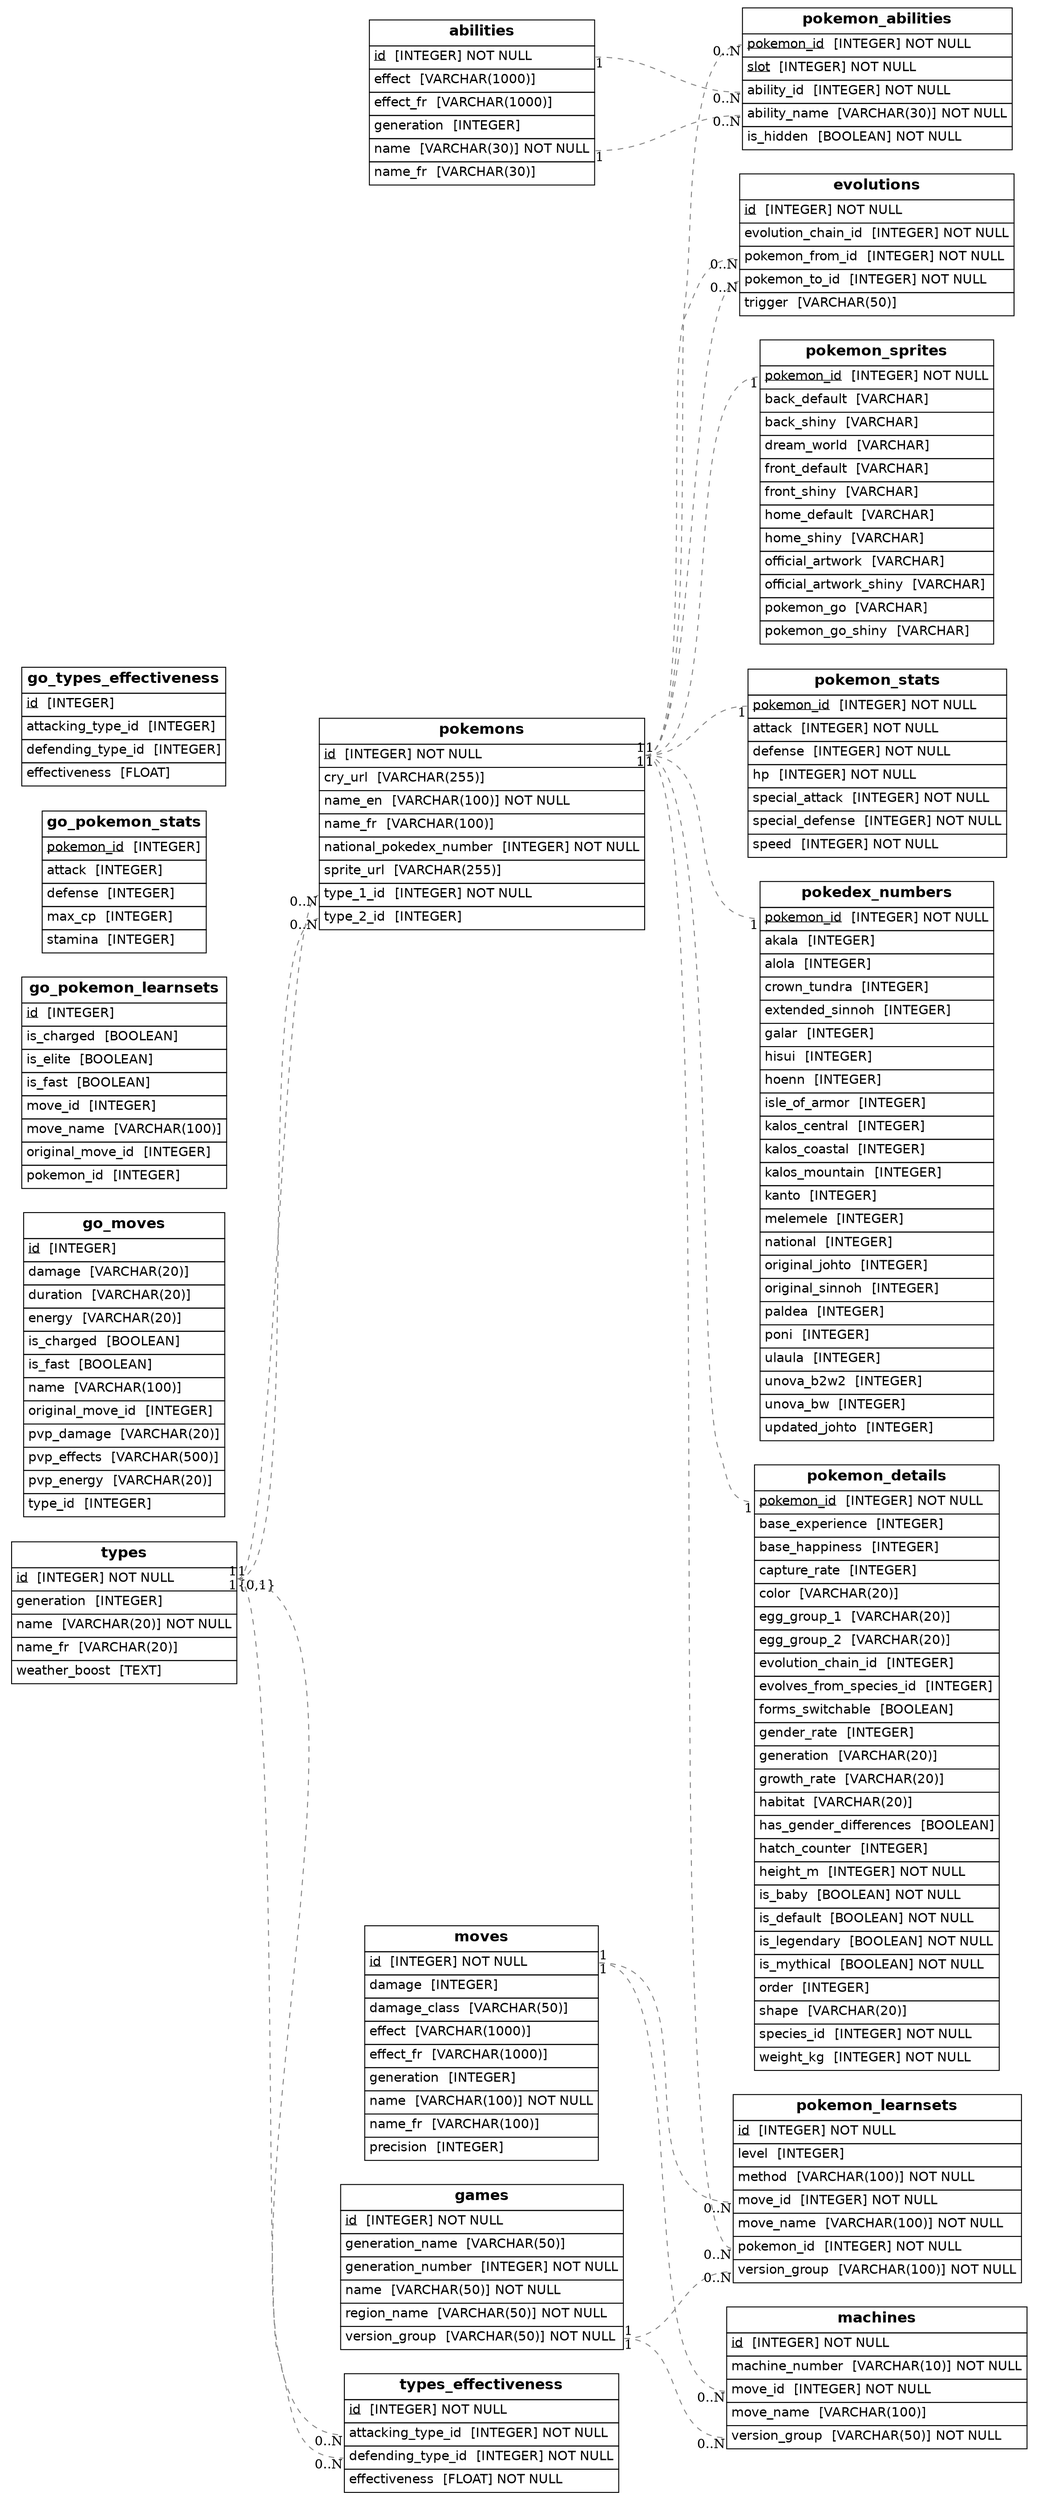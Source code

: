 
      graph {
         graph [rankdir=LR];
         node [label="\N",
             shape=plaintext
         ];
         edge [color=gray50,
             minlen=2,
             style=dashed
         ];
      
"abilities" [label=<<FONT FACE="Helvetica"><TABLE BORDER="0" CELLBORDER="1" CELLPADDING="4" CELLSPACING="0"><TR><TD><B><FONT POINT-SIZE="16">abilities</FONT></B></TD></TR><TR><TD ALIGN="LEFT" PORT="id"><u><FONT>id</FONT></u> <FONT> [INTEGER]</FONT> NOT NULL</TD></TR><TR><TD ALIGN="LEFT" PORT="effect"><FONT>effect</FONT> <FONT> [VARCHAR(1000)]</FONT></TD></TR><TR><TD ALIGN="LEFT" PORT="effect_fr"><FONT>effect_fr</FONT> <FONT> [VARCHAR(1000)]</FONT></TD></TR><TR><TD ALIGN="LEFT" PORT="generation"><FONT>generation</FONT> <FONT> [INTEGER]</FONT></TD></TR><TR><TD ALIGN="LEFT" PORT="name"><FONT>name</FONT> <FONT> [VARCHAR(30)]</FONT> NOT NULL</TD></TR><TR><TD ALIGN="LEFT" PORT="name_fr"><FONT>name_fr</FONT> <FONT> [VARCHAR(30)]</FONT></TD></TR></TABLE></FONT>>];
"evolutions" [label=<<FONT FACE="Helvetica"><TABLE BORDER="0" CELLBORDER="1" CELLPADDING="4" CELLSPACING="0"><TR><TD><B><FONT POINT-SIZE="16">evolutions</FONT></B></TD></TR><TR><TD ALIGN="LEFT" PORT="id"><u><FONT>id</FONT></u> <FONT> [INTEGER]</FONT> NOT NULL</TD></TR><TR><TD ALIGN="LEFT" PORT="evolution_chain_id"><FONT>evolution_chain_id</FONT> <FONT> [INTEGER]</FONT> NOT NULL</TD></TR><TR><TD ALIGN="LEFT" PORT="pokemon_from_id"><FONT>pokemon_from_id</FONT> <FONT> [INTEGER]</FONT> NOT NULL</TD></TR><TR><TD ALIGN="LEFT" PORT="pokemon_to_id"><FONT>pokemon_to_id</FONT> <FONT> [INTEGER]</FONT> NOT NULL</TD></TR><TR><TD ALIGN="LEFT" PORT="trigger"><FONT>trigger</FONT> <FONT> [VARCHAR(50)]</FONT></TD></TR></TABLE></FONT>>];
"pokemons" [label=<<FONT FACE="Helvetica"><TABLE BORDER="0" CELLBORDER="1" CELLPADDING="4" CELLSPACING="0"><TR><TD><B><FONT POINT-SIZE="16">pokemons</FONT></B></TD></TR><TR><TD ALIGN="LEFT" PORT="id"><u><FONT>id</FONT></u> <FONT> [INTEGER]</FONT> NOT NULL</TD></TR><TR><TD ALIGN="LEFT" PORT="cry_url"><FONT>cry_url</FONT> <FONT> [VARCHAR(255)]</FONT></TD></TR><TR><TD ALIGN="LEFT" PORT="name_en"><FONT>name_en</FONT> <FONT> [VARCHAR(100)]</FONT> NOT NULL</TD></TR><TR><TD ALIGN="LEFT" PORT="name_fr"><FONT>name_fr</FONT> <FONT> [VARCHAR(100)]</FONT></TD></TR><TR><TD ALIGN="LEFT" PORT="national_pokedex_number"><FONT>national_pokedex_number</FONT> <FONT> [INTEGER]</FONT> NOT NULL</TD></TR><TR><TD ALIGN="LEFT" PORT="sprite_url"><FONT>sprite_url</FONT> <FONT> [VARCHAR(255)]</FONT></TD></TR><TR><TD ALIGN="LEFT" PORT="type_1_id"><FONT>type_1_id</FONT> <FONT> [INTEGER]</FONT> NOT NULL</TD></TR><TR><TD ALIGN="LEFT" PORT="type_2_id"><FONT>type_2_id</FONT> <FONT> [INTEGER]</FONT></TD></TR></TABLE></FONT>>];
"types" [label=<<FONT FACE="Helvetica"><TABLE BORDER="0" CELLBORDER="1" CELLPADDING="4" CELLSPACING="0"><TR><TD><B><FONT POINT-SIZE="16">types</FONT></B></TD></TR><TR><TD ALIGN="LEFT" PORT="id"><u><FONT>id</FONT></u> <FONT> [INTEGER]</FONT> NOT NULL</TD></TR><TR><TD ALIGN="LEFT" PORT="generation"><FONT>generation</FONT> <FONT> [INTEGER]</FONT></TD></TR><TR><TD ALIGN="LEFT" PORT="name"><FONT>name</FONT> <FONT> [VARCHAR(20)]</FONT> NOT NULL</TD></TR><TR><TD ALIGN="LEFT" PORT="name_fr"><FONT>name_fr</FONT> <FONT> [VARCHAR(20)]</FONT></TD></TR><TR><TD ALIGN="LEFT" PORT="weather_boost"><FONT>weather_boost</FONT> <FONT> [TEXT]</FONT></TD></TR></TABLE></FONT>>];
"games" [label=<<FONT FACE="Helvetica"><TABLE BORDER="0" CELLBORDER="1" CELLPADDING="4" CELLSPACING="0"><TR><TD><B><FONT POINT-SIZE="16">games</FONT></B></TD></TR><TR><TD ALIGN="LEFT" PORT="id"><u><FONT>id</FONT></u> <FONT> [INTEGER]</FONT> NOT NULL</TD></TR><TR><TD ALIGN="LEFT" PORT="generation_name"><FONT>generation_name</FONT> <FONT> [VARCHAR(50)]</FONT></TD></TR><TR><TD ALIGN="LEFT" PORT="generation_number"><FONT>generation_number</FONT> <FONT> [INTEGER]</FONT> NOT NULL</TD></TR><TR><TD ALIGN="LEFT" PORT="name"><FONT>name</FONT> <FONT> [VARCHAR(50)]</FONT> NOT NULL</TD></TR><TR><TD ALIGN="LEFT" PORT="region_name"><FONT>region_name</FONT> <FONT> [VARCHAR(50)]</FONT> NOT NULL</TD></TR><TR><TD ALIGN="LEFT" PORT="version_group"><FONT>version_group</FONT> <FONT> [VARCHAR(50)]</FONT> NOT NULL</TD></TR></TABLE></FONT>>];
"go_moves" [label=<<FONT FACE="Helvetica"><TABLE BORDER="0" CELLBORDER="1" CELLPADDING="4" CELLSPACING="0"><TR><TD><B><FONT POINT-SIZE="16">go_moves</FONT></B></TD></TR><TR><TD ALIGN="LEFT" PORT="id"><u><FONT>id</FONT></u> <FONT> [INTEGER]</FONT></TD></TR><TR><TD ALIGN="LEFT" PORT="damage"><FONT>damage</FONT> <FONT> [VARCHAR(20)]</FONT></TD></TR><TR><TD ALIGN="LEFT" PORT="duration"><FONT>duration</FONT> <FONT> [VARCHAR(20)]</FONT></TD></TR><TR><TD ALIGN="LEFT" PORT="energy"><FONT>energy</FONT> <FONT> [VARCHAR(20)]</FONT></TD></TR><TR><TD ALIGN="LEFT" PORT="is_charged"><FONT>is_charged</FONT> <FONT> [BOOLEAN]</FONT></TD></TR><TR><TD ALIGN="LEFT" PORT="is_fast"><FONT>is_fast</FONT> <FONT> [BOOLEAN]</FONT></TD></TR><TR><TD ALIGN="LEFT" PORT="name"><FONT>name</FONT> <FONT> [VARCHAR(100)]</FONT></TD></TR><TR><TD ALIGN="LEFT" PORT="original_move_id"><FONT>original_move_id</FONT> <FONT> [INTEGER]</FONT></TD></TR><TR><TD ALIGN="LEFT" PORT="pvp_damage"><FONT>pvp_damage</FONT> <FONT> [VARCHAR(20)]</FONT></TD></TR><TR><TD ALIGN="LEFT" PORT="pvp_effects"><FONT>pvp_effects</FONT> <FONT> [VARCHAR(500)]</FONT></TD></TR><TR><TD ALIGN="LEFT" PORT="pvp_energy"><FONT>pvp_energy</FONT> <FONT> [VARCHAR(20)]</FONT></TD></TR><TR><TD ALIGN="LEFT" PORT="type_id"><FONT>type_id</FONT> <FONT> [INTEGER]</FONT></TD></TR></TABLE></FONT>>];
"go_pokemon_learnsets" [label=<<FONT FACE="Helvetica"><TABLE BORDER="0" CELLBORDER="1" CELLPADDING="4" CELLSPACING="0"><TR><TD><B><FONT POINT-SIZE="16">go_pokemon_learnsets</FONT></B></TD></TR><TR><TD ALIGN="LEFT" PORT="id"><u><FONT>id</FONT></u> <FONT> [INTEGER]</FONT></TD></TR><TR><TD ALIGN="LEFT" PORT="is_charged"><FONT>is_charged</FONT> <FONT> [BOOLEAN]</FONT></TD></TR><TR><TD ALIGN="LEFT" PORT="is_elite"><FONT>is_elite</FONT> <FONT> [BOOLEAN]</FONT></TD></TR><TR><TD ALIGN="LEFT" PORT="is_fast"><FONT>is_fast</FONT> <FONT> [BOOLEAN]</FONT></TD></TR><TR><TD ALIGN="LEFT" PORT="move_id"><FONT>move_id</FONT> <FONT> [INTEGER]</FONT></TD></TR><TR><TD ALIGN="LEFT" PORT="move_name"><FONT>move_name</FONT> <FONT> [VARCHAR(100)]</FONT></TD></TR><TR><TD ALIGN="LEFT" PORT="original_move_id"><FONT>original_move_id</FONT> <FONT> [INTEGER]</FONT></TD></TR><TR><TD ALIGN="LEFT" PORT="pokemon_id"><FONT>pokemon_id</FONT> <FONT> [INTEGER]</FONT></TD></TR></TABLE></FONT>>];
"go_pokemon_stats" [label=<<FONT FACE="Helvetica"><TABLE BORDER="0" CELLBORDER="1" CELLPADDING="4" CELLSPACING="0"><TR><TD><B><FONT POINT-SIZE="16">go_pokemon_stats</FONT></B></TD></TR><TR><TD ALIGN="LEFT" PORT="pokemon_id"><u><FONT>pokemon_id</FONT></u> <FONT> [INTEGER]</FONT></TD></TR><TR><TD ALIGN="LEFT" PORT="attack"><FONT>attack</FONT> <FONT> [INTEGER]</FONT></TD></TR><TR><TD ALIGN="LEFT" PORT="defense"><FONT>defense</FONT> <FONT> [INTEGER]</FONT></TD></TR><TR><TD ALIGN="LEFT" PORT="max_cp"><FONT>max_cp</FONT> <FONT> [INTEGER]</FONT></TD></TR><TR><TD ALIGN="LEFT" PORT="stamina"><FONT>stamina</FONT> <FONT> [INTEGER]</FONT></TD></TR></TABLE></FONT>>];
"go_types_effectiveness" [label=<<FONT FACE="Helvetica"><TABLE BORDER="0" CELLBORDER="1" CELLPADDING="4" CELLSPACING="0"><TR><TD><B><FONT POINT-SIZE="16">go_types_effectiveness</FONT></B></TD></TR><TR><TD ALIGN="LEFT" PORT="id"><u><FONT>id</FONT></u> <FONT> [INTEGER]</FONT></TD></TR><TR><TD ALIGN="LEFT" PORT="attacking_type_id"><FONT>attacking_type_id</FONT> <FONT> [INTEGER]</FONT></TD></TR><TR><TD ALIGN="LEFT" PORT="defending_type_id"><FONT>defending_type_id</FONT> <FONT> [INTEGER]</FONT></TD></TR><TR><TD ALIGN="LEFT" PORT="effectiveness"><FONT>effectiveness</FONT> <FONT> [FLOAT]</FONT></TD></TR></TABLE></FONT>>];
"machines" [label=<<FONT FACE="Helvetica"><TABLE BORDER="0" CELLBORDER="1" CELLPADDING="4" CELLSPACING="0"><TR><TD><B><FONT POINT-SIZE="16">machines</FONT></B></TD></TR><TR><TD ALIGN="LEFT" PORT="id"><u><FONT>id</FONT></u> <FONT> [INTEGER]</FONT> NOT NULL</TD></TR><TR><TD ALIGN="LEFT" PORT="machine_number"><FONT>machine_number</FONT> <FONT> [VARCHAR(10)]</FONT> NOT NULL</TD></TR><TR><TD ALIGN="LEFT" PORT="move_id"><FONT>move_id</FONT> <FONT> [INTEGER]</FONT> NOT NULL</TD></TR><TR><TD ALIGN="LEFT" PORT="move_name"><FONT>move_name</FONT> <FONT> [VARCHAR(100)]</FONT></TD></TR><TR><TD ALIGN="LEFT" PORT="version_group"><FONT>version_group</FONT> <FONT> [VARCHAR(50)]</FONT> NOT NULL</TD></TR></TABLE></FONT>>];
"moves" [label=<<FONT FACE="Helvetica"><TABLE BORDER="0" CELLBORDER="1" CELLPADDING="4" CELLSPACING="0"><TR><TD><B><FONT POINT-SIZE="16">moves</FONT></B></TD></TR><TR><TD ALIGN="LEFT" PORT="id"><u><FONT>id</FONT></u> <FONT> [INTEGER]</FONT> NOT NULL</TD></TR><TR><TD ALIGN="LEFT" PORT="damage"><FONT>damage</FONT> <FONT> [INTEGER]</FONT></TD></TR><TR><TD ALIGN="LEFT" PORT="damage_class"><FONT>damage_class</FONT> <FONT> [VARCHAR(50)]</FONT></TD></TR><TR><TD ALIGN="LEFT" PORT="effect"><FONT>effect</FONT> <FONT> [VARCHAR(1000)]</FONT></TD></TR><TR><TD ALIGN="LEFT" PORT="effect_fr"><FONT>effect_fr</FONT> <FONT> [VARCHAR(1000)]</FONT></TD></TR><TR><TD ALIGN="LEFT" PORT="generation"><FONT>generation</FONT> <FONT> [INTEGER]</FONT></TD></TR><TR><TD ALIGN="LEFT" PORT="name"><FONT>name</FONT> <FONT> [VARCHAR(100)]</FONT> NOT NULL</TD></TR><TR><TD ALIGN="LEFT" PORT="name_fr"><FONT>name_fr</FONT> <FONT> [VARCHAR(100)]</FONT></TD></TR><TR><TD ALIGN="LEFT" PORT="precision"><FONT>precision</FONT> <FONT> [INTEGER]</FONT></TD></TR></TABLE></FONT>>];
"pokedex_numbers" [label=<<FONT FACE="Helvetica"><TABLE BORDER="0" CELLBORDER="1" CELLPADDING="4" CELLSPACING="0"><TR><TD><B><FONT POINT-SIZE="16">pokedex_numbers</FONT></B></TD></TR><TR><TD ALIGN="LEFT" PORT="pokemon_id"><u><FONT>pokemon_id</FONT></u> <FONT> [INTEGER]</FONT> NOT NULL</TD></TR><TR><TD ALIGN="LEFT" PORT="akala"><FONT>akala</FONT> <FONT> [INTEGER]</FONT></TD></TR><TR><TD ALIGN="LEFT" PORT="alola"><FONT>alola</FONT> <FONT> [INTEGER]</FONT></TD></TR><TR><TD ALIGN="LEFT" PORT="crown_tundra"><FONT>crown_tundra</FONT> <FONT> [INTEGER]</FONT></TD></TR><TR><TD ALIGN="LEFT" PORT="extended_sinnoh"><FONT>extended_sinnoh</FONT> <FONT> [INTEGER]</FONT></TD></TR><TR><TD ALIGN="LEFT" PORT="galar"><FONT>galar</FONT> <FONT> [INTEGER]</FONT></TD></TR><TR><TD ALIGN="LEFT" PORT="hisui"><FONT>hisui</FONT> <FONT> [INTEGER]</FONT></TD></TR><TR><TD ALIGN="LEFT" PORT="hoenn"><FONT>hoenn</FONT> <FONT> [INTEGER]</FONT></TD></TR><TR><TD ALIGN="LEFT" PORT="isle_of_armor"><FONT>isle_of_armor</FONT> <FONT> [INTEGER]</FONT></TD></TR><TR><TD ALIGN="LEFT" PORT="kalos_central"><FONT>kalos_central</FONT> <FONT> [INTEGER]</FONT></TD></TR><TR><TD ALIGN="LEFT" PORT="kalos_coastal"><FONT>kalos_coastal</FONT> <FONT> [INTEGER]</FONT></TD></TR><TR><TD ALIGN="LEFT" PORT="kalos_mountain"><FONT>kalos_mountain</FONT> <FONT> [INTEGER]</FONT></TD></TR><TR><TD ALIGN="LEFT" PORT="kanto"><FONT>kanto</FONT> <FONT> [INTEGER]</FONT></TD></TR><TR><TD ALIGN="LEFT" PORT="melemele"><FONT>melemele</FONT> <FONT> [INTEGER]</FONT></TD></TR><TR><TD ALIGN="LEFT" PORT="national"><FONT>national</FONT> <FONT> [INTEGER]</FONT></TD></TR><TR><TD ALIGN="LEFT" PORT="original_johto"><FONT>original_johto</FONT> <FONT> [INTEGER]</FONT></TD></TR><TR><TD ALIGN="LEFT" PORT="original_sinnoh"><FONT>original_sinnoh</FONT> <FONT> [INTEGER]</FONT></TD></TR><TR><TD ALIGN="LEFT" PORT="paldea"><FONT>paldea</FONT> <FONT> [INTEGER]</FONT></TD></TR><TR><TD ALIGN="LEFT" PORT="poni"><FONT>poni</FONT> <FONT> [INTEGER]</FONT></TD></TR><TR><TD ALIGN="LEFT" PORT="ulaula"><FONT>ulaula</FONT> <FONT> [INTEGER]</FONT></TD></TR><TR><TD ALIGN="LEFT" PORT="unova_b2w2"><FONT>unova_b2w2</FONT> <FONT> [INTEGER]</FONT></TD></TR><TR><TD ALIGN="LEFT" PORT="unova_bw"><FONT>unova_bw</FONT> <FONT> [INTEGER]</FONT></TD></TR><TR><TD ALIGN="LEFT" PORT="updated_johto"><FONT>updated_johto</FONT> <FONT> [INTEGER]</FONT></TD></TR></TABLE></FONT>>];
"pokemon_abilities" [label=<<FONT FACE="Helvetica"><TABLE BORDER="0" CELLBORDER="1" CELLPADDING="4" CELLSPACING="0"><TR><TD><B><FONT POINT-SIZE="16">pokemon_abilities</FONT></B></TD></TR><TR><TD ALIGN="LEFT" PORT="pokemon_id"><u><FONT>pokemon_id</FONT></u> <FONT> [INTEGER]</FONT> NOT NULL</TD></TR><TR><TD ALIGN="LEFT" PORT="slot"><u><FONT>slot</FONT></u> <FONT> [INTEGER]</FONT> NOT NULL</TD></TR><TR><TD ALIGN="LEFT" PORT="ability_id"><FONT>ability_id</FONT> <FONT> [INTEGER]</FONT> NOT NULL</TD></TR><TR><TD ALIGN="LEFT" PORT="ability_name"><FONT>ability_name</FONT> <FONT> [VARCHAR(30)]</FONT> NOT NULL</TD></TR><TR><TD ALIGN="LEFT" PORT="is_hidden"><FONT>is_hidden</FONT> <FONT> [BOOLEAN]</FONT> NOT NULL</TD></TR></TABLE></FONT>>];
"pokemon_details" [label=<<FONT FACE="Helvetica"><TABLE BORDER="0" CELLBORDER="1" CELLPADDING="4" CELLSPACING="0"><TR><TD><B><FONT POINT-SIZE="16">pokemon_details</FONT></B></TD></TR><TR><TD ALIGN="LEFT" PORT="pokemon_id"><u><FONT>pokemon_id</FONT></u> <FONT> [INTEGER]</FONT> NOT NULL</TD></TR><TR><TD ALIGN="LEFT" PORT="base_experience"><FONT>base_experience</FONT> <FONT> [INTEGER]</FONT></TD></TR><TR><TD ALIGN="LEFT" PORT="base_happiness"><FONT>base_happiness</FONT> <FONT> [INTEGER]</FONT></TD></TR><TR><TD ALIGN="LEFT" PORT="capture_rate"><FONT>capture_rate</FONT> <FONT> [INTEGER]</FONT></TD></TR><TR><TD ALIGN="LEFT" PORT="color"><FONT>color</FONT> <FONT> [VARCHAR(20)]</FONT></TD></TR><TR><TD ALIGN="LEFT" PORT="egg_group_1"><FONT>egg_group_1</FONT> <FONT> [VARCHAR(20)]</FONT></TD></TR><TR><TD ALIGN="LEFT" PORT="egg_group_2"><FONT>egg_group_2</FONT> <FONT> [VARCHAR(20)]</FONT></TD></TR><TR><TD ALIGN="LEFT" PORT="evolution_chain_id"><FONT>evolution_chain_id</FONT> <FONT> [INTEGER]</FONT></TD></TR><TR><TD ALIGN="LEFT" PORT="evolves_from_species_id"><FONT>evolves_from_species_id</FONT> <FONT> [INTEGER]</FONT></TD></TR><TR><TD ALIGN="LEFT" PORT="forms_switchable"><FONT>forms_switchable</FONT> <FONT> [BOOLEAN]</FONT></TD></TR><TR><TD ALIGN="LEFT" PORT="gender_rate"><FONT>gender_rate</FONT> <FONT> [INTEGER]</FONT></TD></TR><TR><TD ALIGN="LEFT" PORT="generation"><FONT>generation</FONT> <FONT> [VARCHAR(20)]</FONT></TD></TR><TR><TD ALIGN="LEFT" PORT="growth_rate"><FONT>growth_rate</FONT> <FONT> [VARCHAR(20)]</FONT></TD></TR><TR><TD ALIGN="LEFT" PORT="habitat"><FONT>habitat</FONT> <FONT> [VARCHAR(20)]</FONT></TD></TR><TR><TD ALIGN="LEFT" PORT="has_gender_differences"><FONT>has_gender_differences</FONT> <FONT> [BOOLEAN]</FONT></TD></TR><TR><TD ALIGN="LEFT" PORT="hatch_counter"><FONT>hatch_counter</FONT> <FONT> [INTEGER]</FONT></TD></TR><TR><TD ALIGN="LEFT" PORT="height_m"><FONT>height_m</FONT> <FONT> [INTEGER]</FONT> NOT NULL</TD></TR><TR><TD ALIGN="LEFT" PORT="is_baby"><FONT>is_baby</FONT> <FONT> [BOOLEAN]</FONT> NOT NULL</TD></TR><TR><TD ALIGN="LEFT" PORT="is_default"><FONT>is_default</FONT> <FONT> [BOOLEAN]</FONT> NOT NULL</TD></TR><TR><TD ALIGN="LEFT" PORT="is_legendary"><FONT>is_legendary</FONT> <FONT> [BOOLEAN]</FONT> NOT NULL</TD></TR><TR><TD ALIGN="LEFT" PORT="is_mythical"><FONT>is_mythical</FONT> <FONT> [BOOLEAN]</FONT> NOT NULL</TD></TR><TR><TD ALIGN="LEFT" PORT="order"><FONT>order</FONT> <FONT> [INTEGER]</FONT></TD></TR><TR><TD ALIGN="LEFT" PORT="shape"><FONT>shape</FONT> <FONT> [VARCHAR(20)]</FONT></TD></TR><TR><TD ALIGN="LEFT" PORT="species_id"><FONT>species_id</FONT> <FONT> [INTEGER]</FONT> NOT NULL</TD></TR><TR><TD ALIGN="LEFT" PORT="weight_kg"><FONT>weight_kg</FONT> <FONT> [INTEGER]</FONT> NOT NULL</TD></TR></TABLE></FONT>>];
"pokemon_learnsets" [label=<<FONT FACE="Helvetica"><TABLE BORDER="0" CELLBORDER="1" CELLPADDING="4" CELLSPACING="0"><TR><TD><B><FONT POINT-SIZE="16">pokemon_learnsets</FONT></B></TD></TR><TR><TD ALIGN="LEFT" PORT="id"><u><FONT>id</FONT></u> <FONT> [INTEGER]</FONT> NOT NULL</TD></TR><TR><TD ALIGN="LEFT" PORT="level"><FONT>level</FONT> <FONT> [INTEGER]</FONT></TD></TR><TR><TD ALIGN="LEFT" PORT="method"><FONT>method</FONT> <FONT> [VARCHAR(100)]</FONT> NOT NULL</TD></TR><TR><TD ALIGN="LEFT" PORT="move_id"><FONT>move_id</FONT> <FONT> [INTEGER]</FONT> NOT NULL</TD></TR><TR><TD ALIGN="LEFT" PORT="move_name"><FONT>move_name</FONT> <FONT> [VARCHAR(100)]</FONT> NOT NULL</TD></TR><TR><TD ALIGN="LEFT" PORT="pokemon_id"><FONT>pokemon_id</FONT> <FONT> [INTEGER]</FONT> NOT NULL</TD></TR><TR><TD ALIGN="LEFT" PORT="version_group"><FONT>version_group</FONT> <FONT> [VARCHAR(100)]</FONT> NOT NULL</TD></TR></TABLE></FONT>>];
"pokemon_sprites" [label=<<FONT FACE="Helvetica"><TABLE BORDER="0" CELLBORDER="1" CELLPADDING="4" CELLSPACING="0"><TR><TD><B><FONT POINT-SIZE="16">pokemon_sprites</FONT></B></TD></TR><TR><TD ALIGN="LEFT" PORT="pokemon_id"><u><FONT>pokemon_id</FONT></u> <FONT> [INTEGER]</FONT> NOT NULL</TD></TR><TR><TD ALIGN="LEFT" PORT="back_default"><FONT>back_default</FONT> <FONT> [VARCHAR]</FONT></TD></TR><TR><TD ALIGN="LEFT" PORT="back_shiny"><FONT>back_shiny</FONT> <FONT> [VARCHAR]</FONT></TD></TR><TR><TD ALIGN="LEFT" PORT="dream_world"><FONT>dream_world</FONT> <FONT> [VARCHAR]</FONT></TD></TR><TR><TD ALIGN="LEFT" PORT="front_default"><FONT>front_default</FONT> <FONT> [VARCHAR]</FONT></TD></TR><TR><TD ALIGN="LEFT" PORT="front_shiny"><FONT>front_shiny</FONT> <FONT> [VARCHAR]</FONT></TD></TR><TR><TD ALIGN="LEFT" PORT="home_default"><FONT>home_default</FONT> <FONT> [VARCHAR]</FONT></TD></TR><TR><TD ALIGN="LEFT" PORT="home_shiny"><FONT>home_shiny</FONT> <FONT> [VARCHAR]</FONT></TD></TR><TR><TD ALIGN="LEFT" PORT="official_artwork"><FONT>official_artwork</FONT> <FONT> [VARCHAR]</FONT></TD></TR><TR><TD ALIGN="LEFT" PORT="official_artwork_shiny"><FONT>official_artwork_shiny</FONT> <FONT> [VARCHAR]</FONT></TD></TR><TR><TD ALIGN="LEFT" PORT="pokemon_go"><FONT>pokemon_go</FONT> <FONT> [VARCHAR]</FONT></TD></TR><TR><TD ALIGN="LEFT" PORT="pokemon_go_shiny"><FONT>pokemon_go_shiny</FONT> <FONT> [VARCHAR]</FONT></TD></TR></TABLE></FONT>>];
"pokemon_stats" [label=<<FONT FACE="Helvetica"><TABLE BORDER="0" CELLBORDER="1" CELLPADDING="4" CELLSPACING="0"><TR><TD><B><FONT POINT-SIZE="16">pokemon_stats</FONT></B></TD></TR><TR><TD ALIGN="LEFT" PORT="pokemon_id"><u><FONT>pokemon_id</FONT></u> <FONT> [INTEGER]</FONT> NOT NULL</TD></TR><TR><TD ALIGN="LEFT" PORT="attack"><FONT>attack</FONT> <FONT> [INTEGER]</FONT> NOT NULL</TD></TR><TR><TD ALIGN="LEFT" PORT="defense"><FONT>defense</FONT> <FONT> [INTEGER]</FONT> NOT NULL</TD></TR><TR><TD ALIGN="LEFT" PORT="hp"><FONT>hp</FONT> <FONT> [INTEGER]</FONT> NOT NULL</TD></TR><TR><TD ALIGN="LEFT" PORT="special_attack"><FONT>special_attack</FONT> <FONT> [INTEGER]</FONT> NOT NULL</TD></TR><TR><TD ALIGN="LEFT" PORT="special_defense"><FONT>special_defense</FONT> <FONT> [INTEGER]</FONT> NOT NULL</TD></TR><TR><TD ALIGN="LEFT" PORT="speed"><FONT>speed</FONT> <FONT> [INTEGER]</FONT> NOT NULL</TD></TR></TABLE></FONT>>];
"types_effectiveness" [label=<<FONT FACE="Helvetica"><TABLE BORDER="0" CELLBORDER="1" CELLPADDING="4" CELLSPACING="0"><TR><TD><B><FONT POINT-SIZE="16">types_effectiveness</FONT></B></TD></TR><TR><TD ALIGN="LEFT" PORT="id"><u><FONT>id</FONT></u> <FONT> [INTEGER]</FONT> NOT NULL</TD></TR><TR><TD ALIGN="LEFT" PORT="attacking_type_id"><FONT>attacking_type_id</FONT> <FONT> [INTEGER]</FONT> NOT NULL</TD></TR><TR><TD ALIGN="LEFT" PORT="defending_type_id"><FONT>defending_type_id</FONT> <FONT> [INTEGER]</FONT> NOT NULL</TD></TR><TR><TD ALIGN="LEFT" PORT="effectiveness"><FONT>effectiveness</FONT> <FONT> [FLOAT]</FONT> NOT NULL</TD></TR></TABLE></FONT>>];
"pokemons":"id" -- "evolutions":"pokemon_from_id" [taillabel=<<FONT>1</FONT>>,headlabel=<<FONT>0..N</FONT>>];
"pokemons":"id" -- "evolutions":"pokemon_to_id" [taillabel=<<FONT>1</FONT>>,headlabel=<<FONT>0..N</FONT>>];
"types":"id" -- "pokemons":"type_2_id" [taillabel=<<FONT>{0,1}</FONT>>,headlabel=<<FONT>0..N</FONT>>];
"types":"id" -- "pokemons":"type_1_id" [taillabel=<<FONT>1</FONT>>,headlabel=<<FONT>0..N</FONT>>];
"games":"version_group" -- "machines":"version_group" [taillabel=<<FONT>1</FONT>>,headlabel=<<FONT>0..N</FONT>>];
"moves":"id" -- "machines":"move_id" [taillabel=<<FONT>1</FONT>>,headlabel=<<FONT>0..N</FONT>>];
"pokemons":"id" -- "pokedex_numbers":"pokemon_id" [taillabel=<<FONT>1</FONT>>,headlabel=<<FONT>1</FONT>>];
"pokemons":"id" -- "pokemon_abilities":"pokemon_id" [taillabel=<<FONT>1</FONT>>,headlabel=<<FONT>0..N</FONT>>];
"abilities":"name" -- "pokemon_abilities":"ability_name" [taillabel=<<FONT>1</FONT>>,headlabel=<<FONT>0..N</FONT>>];
"abilities":"id" -- "pokemon_abilities":"ability_id" [taillabel=<<FONT>1</FONT>>,headlabel=<<FONT>0..N</FONT>>];
"pokemons":"id" -- "pokemon_details":"pokemon_id" [taillabel=<<FONT>1</FONT>>,headlabel=<<FONT>1</FONT>>];
"moves":"id" -- "pokemon_learnsets":"move_id" [taillabel=<<FONT>1</FONT>>,headlabel=<<FONT>0..N</FONT>>];
"pokemons":"id" -- "pokemon_learnsets":"pokemon_id" [taillabel=<<FONT>1</FONT>>,headlabel=<<FONT>0..N</FONT>>];
"games":"version_group" -- "pokemon_learnsets":"version_group" [taillabel=<<FONT>1</FONT>>,headlabel=<<FONT>0..N</FONT>>];
"pokemons":"id" -- "pokemon_sprites":"pokemon_id" [taillabel=<<FONT>1</FONT>>,headlabel=<<FONT>1</FONT>>];
"pokemons":"id" -- "pokemon_stats":"pokemon_id" [taillabel=<<FONT>1</FONT>>,headlabel=<<FONT>1</FONT>>];
"types":"id" -- "types_effectiveness":"attacking_type_id" [taillabel=<<FONT>1</FONT>>,headlabel=<<FONT>0..N</FONT>>];
"types":"id" -- "types_effectiveness":"defending_type_id" [taillabel=<<FONT>1</FONT>>,headlabel=<<FONT>0..N</FONT>>];
}

